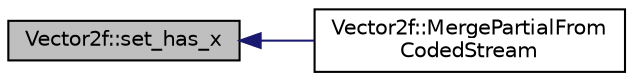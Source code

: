 digraph "Vector2f::set_has_x"
{
 // INTERACTIVE_SVG=YES
  edge [fontname="Helvetica",fontsize="10",labelfontname="Helvetica",labelfontsize="10"];
  node [fontname="Helvetica",fontsize="10",shape=record];
  rankdir="LR";
  Node1 [label="Vector2f::set_has_x",height=0.2,width=0.4,color="black", fillcolor="grey75", style="filled", fontcolor="black"];
  Node1 -> Node2 [dir="back",color="midnightblue",fontsize="10",style="solid",fontname="Helvetica"];
  Node2 [label="Vector2f::MergePartialFrom\lCodedStream",height=0.2,width=0.4,color="black", fillcolor="white", style="filled",URL="$da/dc2/class_vector2f.html#a474a16f0c2fe69e3dd4ae8e42b7c96bc"];
}
